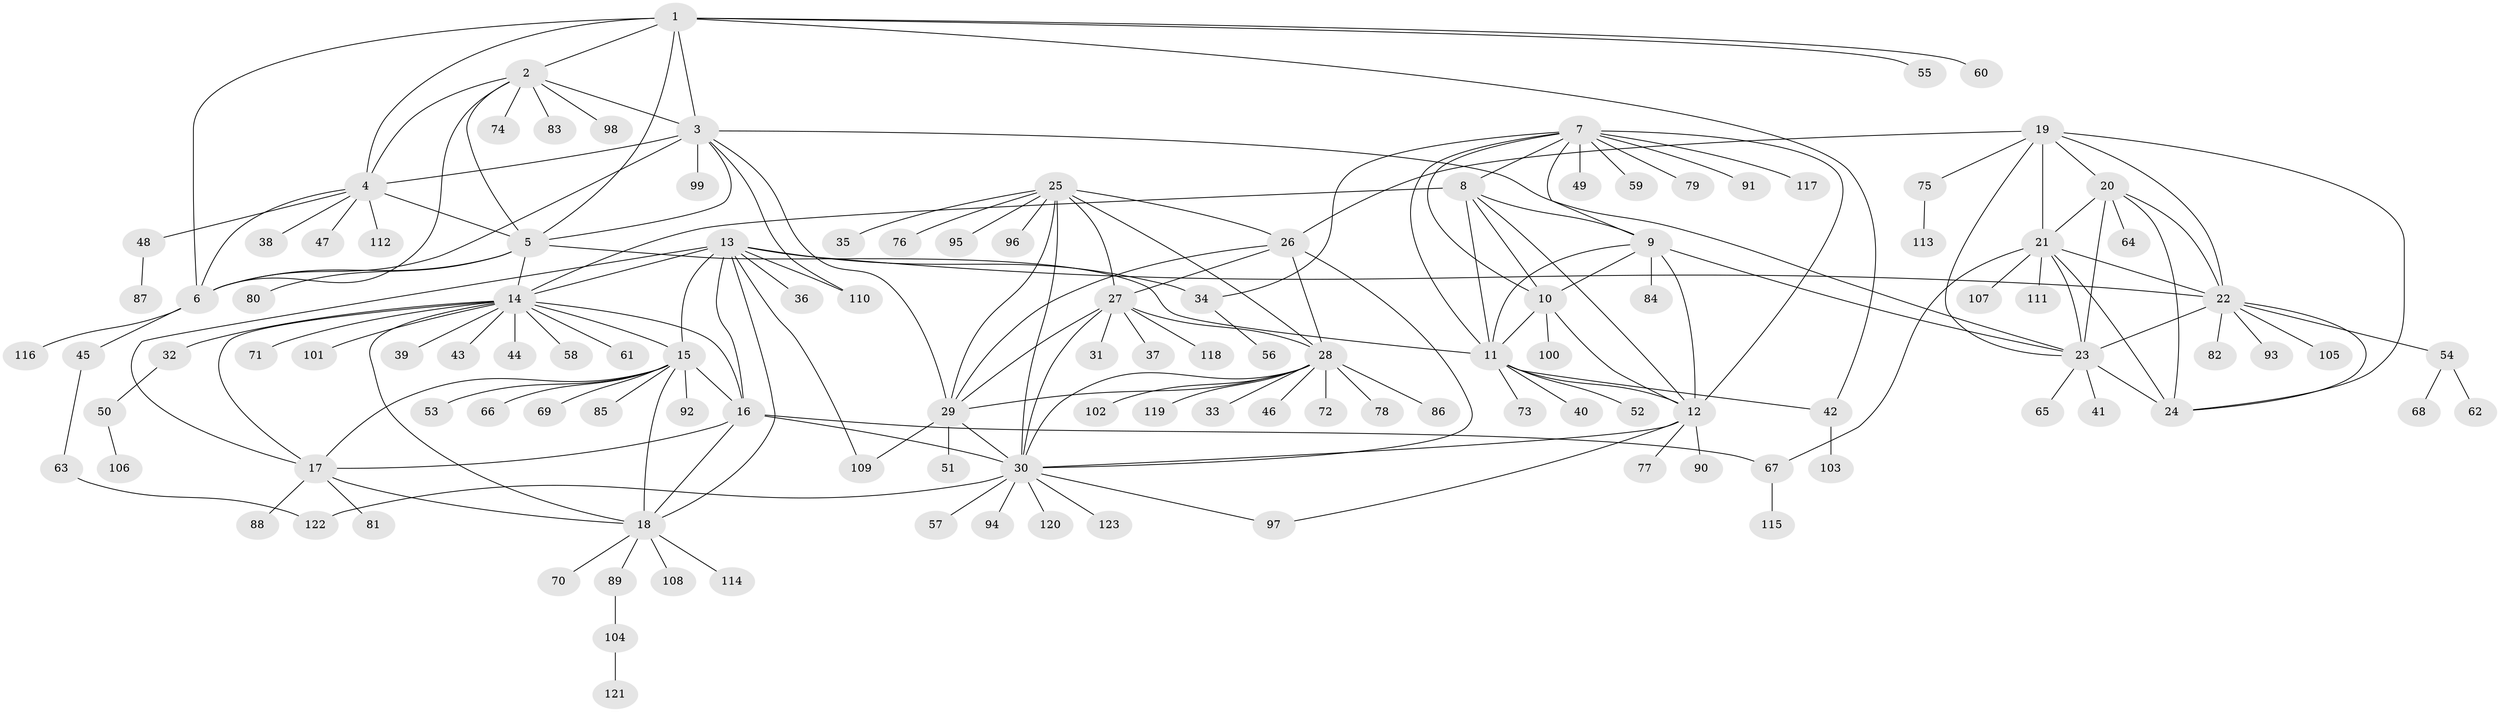 // Generated by graph-tools (version 1.1) at 2025/50/03/09/25 03:50:35]
// undirected, 123 vertices, 185 edges
graph export_dot {
graph [start="1"]
  node [color=gray90,style=filled];
  1;
  2;
  3;
  4;
  5;
  6;
  7;
  8;
  9;
  10;
  11;
  12;
  13;
  14;
  15;
  16;
  17;
  18;
  19;
  20;
  21;
  22;
  23;
  24;
  25;
  26;
  27;
  28;
  29;
  30;
  31;
  32;
  33;
  34;
  35;
  36;
  37;
  38;
  39;
  40;
  41;
  42;
  43;
  44;
  45;
  46;
  47;
  48;
  49;
  50;
  51;
  52;
  53;
  54;
  55;
  56;
  57;
  58;
  59;
  60;
  61;
  62;
  63;
  64;
  65;
  66;
  67;
  68;
  69;
  70;
  71;
  72;
  73;
  74;
  75;
  76;
  77;
  78;
  79;
  80;
  81;
  82;
  83;
  84;
  85;
  86;
  87;
  88;
  89;
  90;
  91;
  92;
  93;
  94;
  95;
  96;
  97;
  98;
  99;
  100;
  101;
  102;
  103;
  104;
  105;
  106;
  107;
  108;
  109;
  110;
  111;
  112;
  113;
  114;
  115;
  116;
  117;
  118;
  119;
  120;
  121;
  122;
  123;
  1 -- 2;
  1 -- 3;
  1 -- 4;
  1 -- 5;
  1 -- 6;
  1 -- 42;
  1 -- 55;
  1 -- 60;
  2 -- 3;
  2 -- 4;
  2 -- 5;
  2 -- 6;
  2 -- 74;
  2 -- 83;
  2 -- 98;
  3 -- 4;
  3 -- 5;
  3 -- 6;
  3 -- 23;
  3 -- 29;
  3 -- 99;
  3 -- 110;
  4 -- 5;
  4 -- 6;
  4 -- 38;
  4 -- 47;
  4 -- 48;
  4 -- 112;
  5 -- 6;
  5 -- 11;
  5 -- 14;
  5 -- 80;
  6 -- 45;
  6 -- 116;
  7 -- 8;
  7 -- 9;
  7 -- 10;
  7 -- 11;
  7 -- 12;
  7 -- 34;
  7 -- 49;
  7 -- 59;
  7 -- 79;
  7 -- 91;
  7 -- 117;
  8 -- 9;
  8 -- 10;
  8 -- 11;
  8 -- 12;
  8 -- 14;
  9 -- 10;
  9 -- 11;
  9 -- 12;
  9 -- 23;
  9 -- 84;
  10 -- 11;
  10 -- 12;
  10 -- 100;
  11 -- 12;
  11 -- 40;
  11 -- 42;
  11 -- 52;
  11 -- 73;
  12 -- 30;
  12 -- 77;
  12 -- 90;
  12 -- 97;
  13 -- 14;
  13 -- 15;
  13 -- 16;
  13 -- 17;
  13 -- 18;
  13 -- 22;
  13 -- 34;
  13 -- 36;
  13 -- 109;
  13 -- 110;
  14 -- 15;
  14 -- 16;
  14 -- 17;
  14 -- 18;
  14 -- 32;
  14 -- 39;
  14 -- 43;
  14 -- 44;
  14 -- 58;
  14 -- 61;
  14 -- 71;
  14 -- 101;
  15 -- 16;
  15 -- 17;
  15 -- 18;
  15 -- 53;
  15 -- 66;
  15 -- 69;
  15 -- 85;
  15 -- 92;
  16 -- 17;
  16 -- 18;
  16 -- 30;
  16 -- 67;
  17 -- 18;
  17 -- 81;
  17 -- 88;
  18 -- 70;
  18 -- 89;
  18 -- 108;
  18 -- 114;
  19 -- 20;
  19 -- 21;
  19 -- 22;
  19 -- 23;
  19 -- 24;
  19 -- 26;
  19 -- 75;
  20 -- 21;
  20 -- 22;
  20 -- 23;
  20 -- 24;
  20 -- 64;
  21 -- 22;
  21 -- 23;
  21 -- 24;
  21 -- 67;
  21 -- 107;
  21 -- 111;
  22 -- 23;
  22 -- 24;
  22 -- 54;
  22 -- 82;
  22 -- 93;
  22 -- 105;
  23 -- 24;
  23 -- 41;
  23 -- 65;
  25 -- 26;
  25 -- 27;
  25 -- 28;
  25 -- 29;
  25 -- 30;
  25 -- 35;
  25 -- 76;
  25 -- 95;
  25 -- 96;
  26 -- 27;
  26 -- 28;
  26 -- 29;
  26 -- 30;
  27 -- 28;
  27 -- 29;
  27 -- 30;
  27 -- 31;
  27 -- 37;
  27 -- 118;
  28 -- 29;
  28 -- 30;
  28 -- 33;
  28 -- 46;
  28 -- 72;
  28 -- 78;
  28 -- 86;
  28 -- 102;
  28 -- 119;
  29 -- 30;
  29 -- 51;
  29 -- 109;
  30 -- 57;
  30 -- 94;
  30 -- 97;
  30 -- 120;
  30 -- 122;
  30 -- 123;
  32 -- 50;
  34 -- 56;
  42 -- 103;
  45 -- 63;
  48 -- 87;
  50 -- 106;
  54 -- 62;
  54 -- 68;
  63 -- 122;
  67 -- 115;
  75 -- 113;
  89 -- 104;
  104 -- 121;
}
